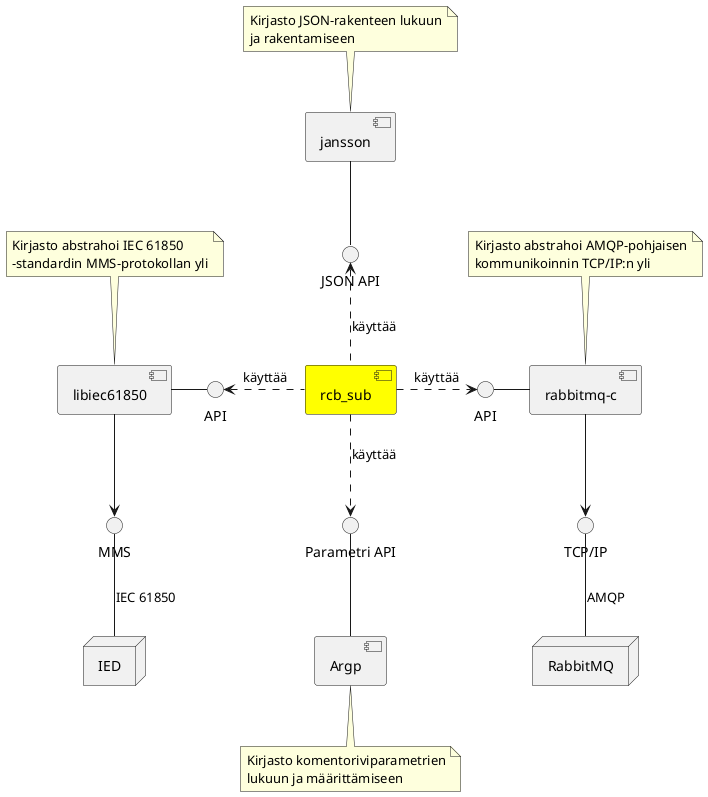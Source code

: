 @startuml
skinparam componentStyle uml2

node IED as ied
node RabbitMQ as mq
component rcb_sub as rcbsub #Yellow
component jansson as jansson
component libiec61850 as libiec
component [rabbitmq-c] as mqc
component Argp as argp

() "MMS" as mmsif
() "API" as libiecif
() "API" as mqcif
() "JSON API" as jsonif
() "Parametri API" as argpif
() "TCP/IP" as amqpif

ied -u- mmsif : IEC 61850
mq -u- amqpif : AMQP
jansson -- jsonif
libiec -r- libiecif
mqc -l- mqcif
argp -u- argpif

libiec -d-> mmsif
mqc -d-> amqpif
rcbsub .u.> jsonif : käyttää
rcbsub .l.> libiecif : käyttää
rcbsub .d.> argpif : käyttää
rcbsub .r.> mqcif : käyttää

note top of jansson
	Kirjasto JSON-rakenteen lukuun
	ja rakentamiseen
end note

note bottom of argp
	Kirjasto komentoriviparametrien
	lukuun ja määrittämiseen
end note

note top of mqc
	Kirjasto abstrahoi AMQP-pohjaisen
	kommunikoinnin TCP/IP:n yli
end note

note top of libiec
	Kirjasto abstrahoi IEC 61850
	-standardin MMS-protokollan yli
end note
@enduml

